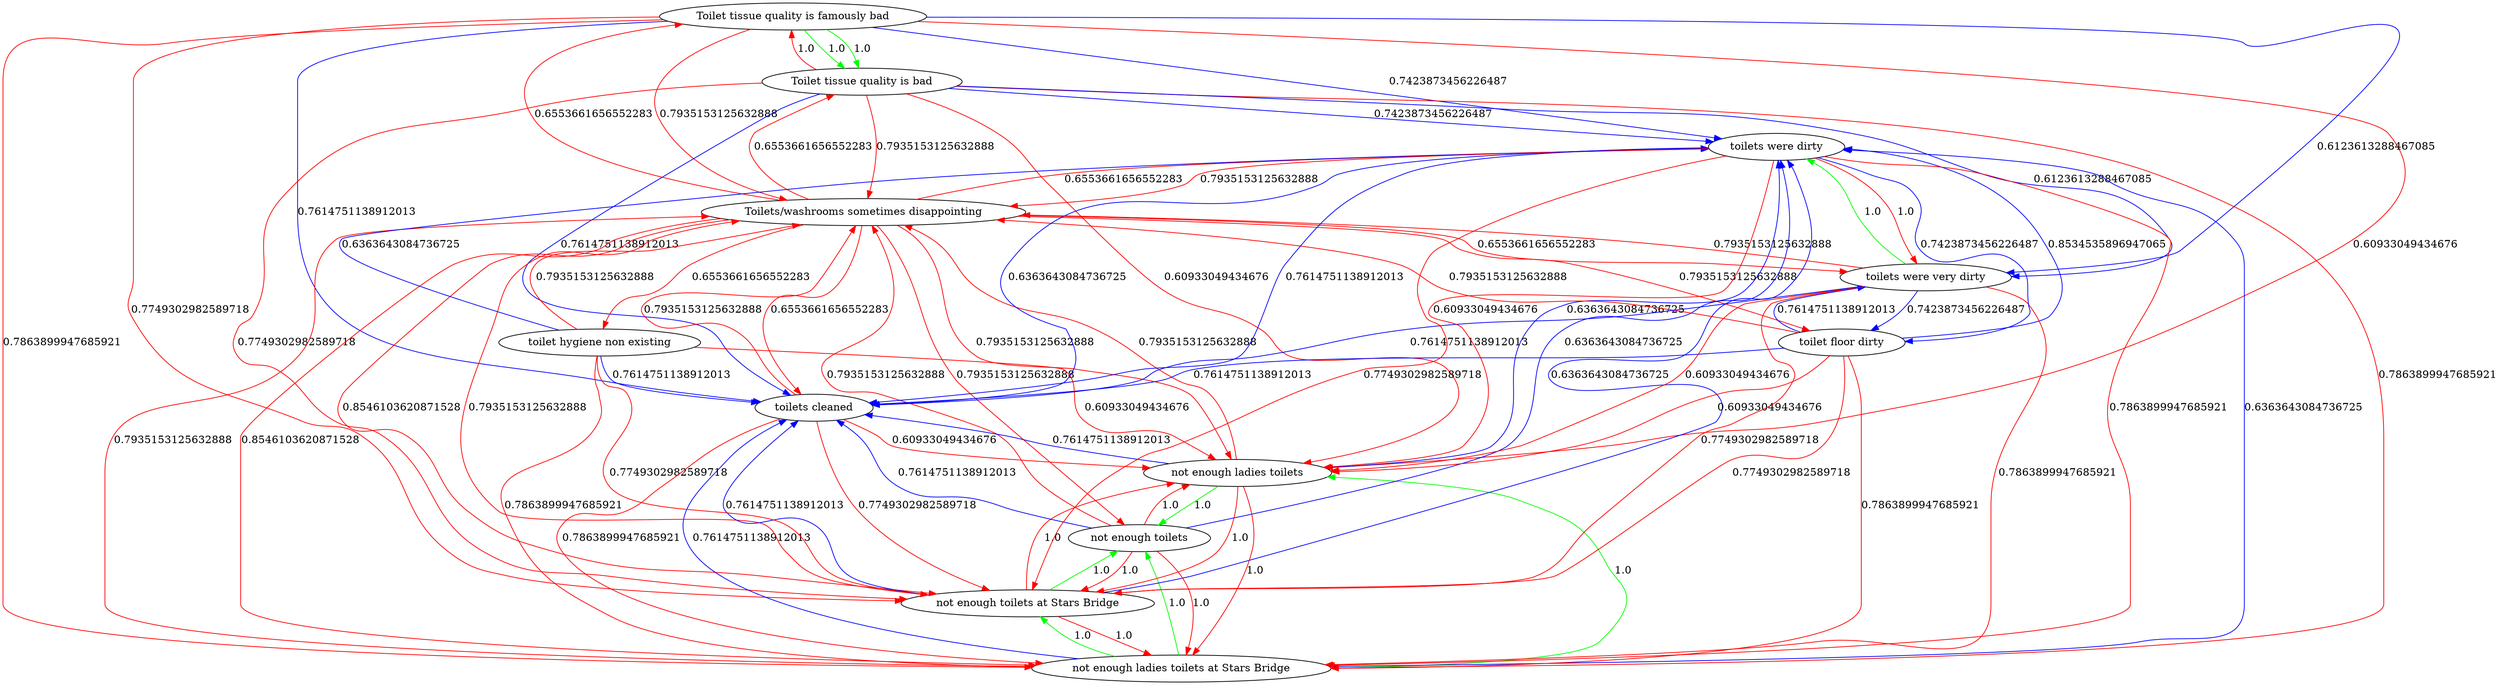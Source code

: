 digraph rawGraph {
"Toilet tissue quality is famously bad";"Toilet tissue quality is bad";"Toilets/washrooms sometimes disappointing";"not enough ladies toilets at Stars Bridge";"not enough toilets at Stars Bridge";"not enough toilets";"not enough ladies toilets";"toilet floor dirty";"toilet hygiene non existing";"toilets cleaned";"toilets were very dirty";"toilets were dirty";"Toilet tissue quality is famously bad" -> "Toilet tissue quality is bad" [label=1.0] [color=green]
"Toilet tissue quality is famously bad" -> "Toilet tissue quality is bad" [label=1.0] [color=green]
"Toilet tissue quality is bad" -> "Toilet tissue quality is famously bad" [label=1.0] [color=red]
"Toilet tissue quality is famously bad" -> "Toilets/washrooms sometimes disappointing" [label=0.7935153125632888] [color=red]
"Toilet tissue quality is bad" -> "Toilets/washrooms sometimes disappointing" [label=0.7935153125632888] [color=red]
"Toilets/washrooms sometimes disappointing" -> "Toilet tissue quality is famously bad" [label=0.6553661656552283] [color=red]
"Toilets/washrooms sometimes disappointing" -> "Toilet tissue quality is bad" [label=0.6553661656552283] [color=red]
"not enough ladies toilets at Stars Bridge" -> "not enough toilets at Stars Bridge" [label=1.0] [color=green]
"not enough toilets at Stars Bridge" -> "not enough toilets" [label=1.0] [color=green]
"not enough ladies toilets at Stars Bridge" -> "not enough ladies toilets" [label=1.0] [color=green]
"not enough ladies toilets" -> "not enough toilets" [label=1.0] [color=green]
"not enough ladies toilets at Stars Bridge" -> "not enough toilets" [label=1.0] [color=green]
"not enough toilets at Stars Bridge" -> "not enough ladies toilets at Stars Bridge" [label=1.0] [color=red]
"not enough toilets at Stars Bridge" -> "not enough ladies toilets" [label=1.0] [color=red]
"not enough toilets" -> "not enough ladies toilets at Stars Bridge" [label=1.0] [color=red]
"not enough toilets" -> "not enough toilets at Stars Bridge" [label=1.0] [color=red]
"not enough toilets" -> "not enough ladies toilets" [label=1.0] [color=red]
"not enough ladies toilets" -> "not enough ladies toilets at Stars Bridge" [label=1.0] [color=red]
"not enough ladies toilets" -> "not enough toilets at Stars Bridge" [label=1.0] [color=red]
"Toilet tissue quality is famously bad" -> "not enough ladies toilets at Stars Bridge" [label=0.7863899947685921] [color=red]
"Toilet tissue quality is famously bad" -> "not enough toilets at Stars Bridge" [label=0.7749302982589718] [color=red]
"Toilet tissue quality is famously bad" -> "not enough ladies toilets" [label=0.60933049434676] [color=red]
"Toilet tissue quality is bad" -> "not enough ladies toilets at Stars Bridge" [label=0.7863899947685921] [color=red]
"Toilet tissue quality is bad" -> "not enough toilets at Stars Bridge" [label=0.7749302982589718] [color=red]
"Toilet tissue quality is bad" -> "not enough ladies toilets" [label=0.60933049434676] [color=red]
"Toilets/washrooms sometimes disappointing" -> "not enough ladies toilets at Stars Bridge" [label=0.8546103620871528] [color=red]
"Toilets/washrooms sometimes disappointing" -> "not enough toilets at Stars Bridge" [label=0.8546103620871528] [color=red]
"Toilets/washrooms sometimes disappointing" -> "not enough toilets" [label=0.7935153125632888] [color=red]
"Toilets/washrooms sometimes disappointing" -> "not enough ladies toilets" [label=0.7935153125632888] [color=red]
"not enough ladies toilets at Stars Bridge" -> "Toilets/washrooms sometimes disappointing" [label=0.7935153125632888] [color=red]
"not enough toilets at Stars Bridge" -> "Toilets/washrooms sometimes disappointing" [label=0.7935153125632888] [color=red]
"not enough toilets" -> "Toilets/washrooms sometimes disappointing" [label=0.7935153125632888] [color=red]
"not enough ladies toilets" -> "Toilets/washrooms sometimes disappointing" [label=0.7935153125632888] [color=red]
"Toilets/washrooms sometimes disappointing" -> "toilet floor dirty" [label=0.7935153125632888] [color=red]
"toilet floor dirty" -> "Toilets/washrooms sometimes disappointing" [label=0.7935153125632888] [color=red]
"toilet floor dirty" -> "not enough ladies toilets at Stars Bridge" [label=0.7863899947685921] [color=red]
"toilet floor dirty" -> "not enough toilets at Stars Bridge" [label=0.7749302982589718] [color=red]
"toilet floor dirty" -> "not enough ladies toilets" [label=0.60933049434676] [color=red]
"Toilets/washrooms sometimes disappointing" -> "toilet hygiene non existing" [label=0.6553661656552283] [color=red]
"toilet hygiene non existing" -> "Toilets/washrooms sometimes disappointing" [label=0.7935153125632888] [color=red]
"toilet hygiene non existing" -> "not enough ladies toilets at Stars Bridge" [label=0.7863899947685921] [color=red]
"toilet hygiene non existing" -> "not enough toilets at Stars Bridge" [label=0.7749302982589718] [color=red]
"toilet hygiene non existing" -> "not enough ladies toilets" [label=0.60933049434676] [color=red]
"Toilet tissue quality is famously bad" -> "toilets cleaned" [label=0.7614751138912013] [color=blue]
"Toilet tissue quality is bad" -> "toilets cleaned" [label=0.7614751138912013] [color=blue]
"Toilets/washrooms sometimes disappointing" -> "toilets cleaned" [label=0.6553661656552283] [color=red]
"not enough ladies toilets at Stars Bridge" -> "toilets cleaned" [label=0.7614751138912013] [color=blue]
"not enough toilets at Stars Bridge" -> "toilets cleaned" [label=0.7614751138912013] [color=blue]
"not enough toilets" -> "toilets cleaned" [label=0.7614751138912013] [color=blue]
"not enough ladies toilets" -> "toilets cleaned" [label=0.7614751138912013] [color=blue]
"toilet floor dirty" -> "toilets cleaned" [label=0.7614751138912013] [color=blue]
"toilet hygiene non existing" -> "toilets cleaned" [label=0.7614751138912013] [color=blue]
"toilets cleaned" -> "Toilets/washrooms sometimes disappointing" [label=0.7935153125632888] [color=red]
"toilets cleaned" -> "not enough ladies toilets at Stars Bridge" [label=0.7863899947685921] [color=red]
"toilets cleaned" -> "not enough toilets at Stars Bridge" [label=0.7749302982589718] [color=red]
"toilets cleaned" -> "not enough ladies toilets" [label=0.60933049434676] [color=red]
"toilets were very dirty" -> "toilets were dirty" [label=1.0] [color=green]
"toilets were dirty" -> "toilets were very dirty" [label=1.0] [color=red]
"Toilet tissue quality is famously bad" -> "toilets were very dirty" [label=0.6123613288467085] [color=blue]
"Toilet tissue quality is famously bad" -> "toilets were dirty" [label=0.7423873456226487] [color=blue]
"Toilet tissue quality is bad" -> "toilets were very dirty" [label=0.6123613288467085] [color=blue]
"Toilet tissue quality is bad" -> "toilets were dirty" [label=0.7423873456226487] [color=blue]
"Toilets/washrooms sometimes disappointing" -> "toilets were very dirty" [label=0.6553661656552283] [color=red]
"Toilets/washrooms sometimes disappointing" -> "toilets were dirty" [label=0.6553661656552283] [color=red]
"not enough ladies toilets at Stars Bridge" -> "toilets were dirty" [label=0.6363643084736725] [color=blue]
"not enough toilets at Stars Bridge" -> "toilets were dirty" [label=0.6363643084736725] [color=blue]
"not enough toilets" -> "toilets were dirty" [label=0.6363643084736725] [color=blue]
"not enough ladies toilets" -> "toilets were dirty" [label=0.6363643084736725] [color=blue]
"toilet floor dirty" -> "toilets were very dirty" [label=0.7614751138912013] [color=blue]
"toilet floor dirty" -> "toilets were dirty" [label=0.8534535896947065] [color=blue]
"toilet hygiene non existing" -> "toilets were dirty" [label=0.6363643084736725] [color=blue]
"toilets cleaned" -> "toilets were dirty" [label=0.6363643084736725] [color=blue]
"toilets were very dirty" -> "Toilets/washrooms sometimes disappointing" [label=0.7935153125632888] [color=red]
"toilets were very dirty" -> "not enough ladies toilets at Stars Bridge" [label=0.7863899947685921] [color=red]
"toilets were very dirty" -> "not enough toilets at Stars Bridge" [label=0.7749302982589718] [color=red]
"toilets were very dirty" -> "not enough ladies toilets" [label=0.60933049434676] [color=red]
"toilets were very dirty" -> "toilet floor dirty" [label=0.7423873456226487] [color=blue]
"toilets were very dirty" -> "toilets cleaned" [label=0.7614751138912013] [color=blue]
"toilets were dirty" -> "Toilets/washrooms sometimes disappointing" [label=0.7935153125632888] [color=red]
"toilets were dirty" -> "not enough ladies toilets at Stars Bridge" [label=0.7863899947685921] [color=red]
"toilets were dirty" -> "not enough toilets at Stars Bridge" [label=0.7749302982589718] [color=red]
"toilets were dirty" -> "not enough ladies toilets" [label=0.60933049434676] [color=red]
"toilets were dirty" -> "toilet floor dirty" [label=0.7423873456226487] [color=blue]
"toilets were dirty" -> "toilets cleaned" [label=0.7614751138912013] [color=blue]
}